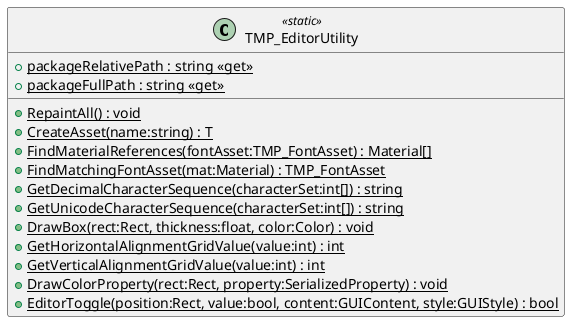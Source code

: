 @startuml
class TMP_EditorUtility <<static>> {
    + {static} packageRelativePath : string <<get>>
    + {static} packageFullPath : string <<get>>
    + {static} RepaintAll() : void
    + {static} CreateAsset(name:string) : T
    + {static} FindMaterialReferences(fontAsset:TMP_FontAsset) : Material[]
    + {static} FindMatchingFontAsset(mat:Material) : TMP_FontAsset
    + {static} GetDecimalCharacterSequence(characterSet:int[]) : string
    + {static} GetUnicodeCharacterSequence(characterSet:int[]) : string
    + {static} DrawBox(rect:Rect, thickness:float, color:Color) : void
    + {static} GetHorizontalAlignmentGridValue(value:int) : int
    + {static} GetVerticalAlignmentGridValue(value:int) : int
    + {static} DrawColorProperty(rect:Rect, property:SerializedProperty) : void
    + {static} EditorToggle(position:Rect, value:bool, content:GUIContent, style:GUIStyle) : bool
}
@enduml
